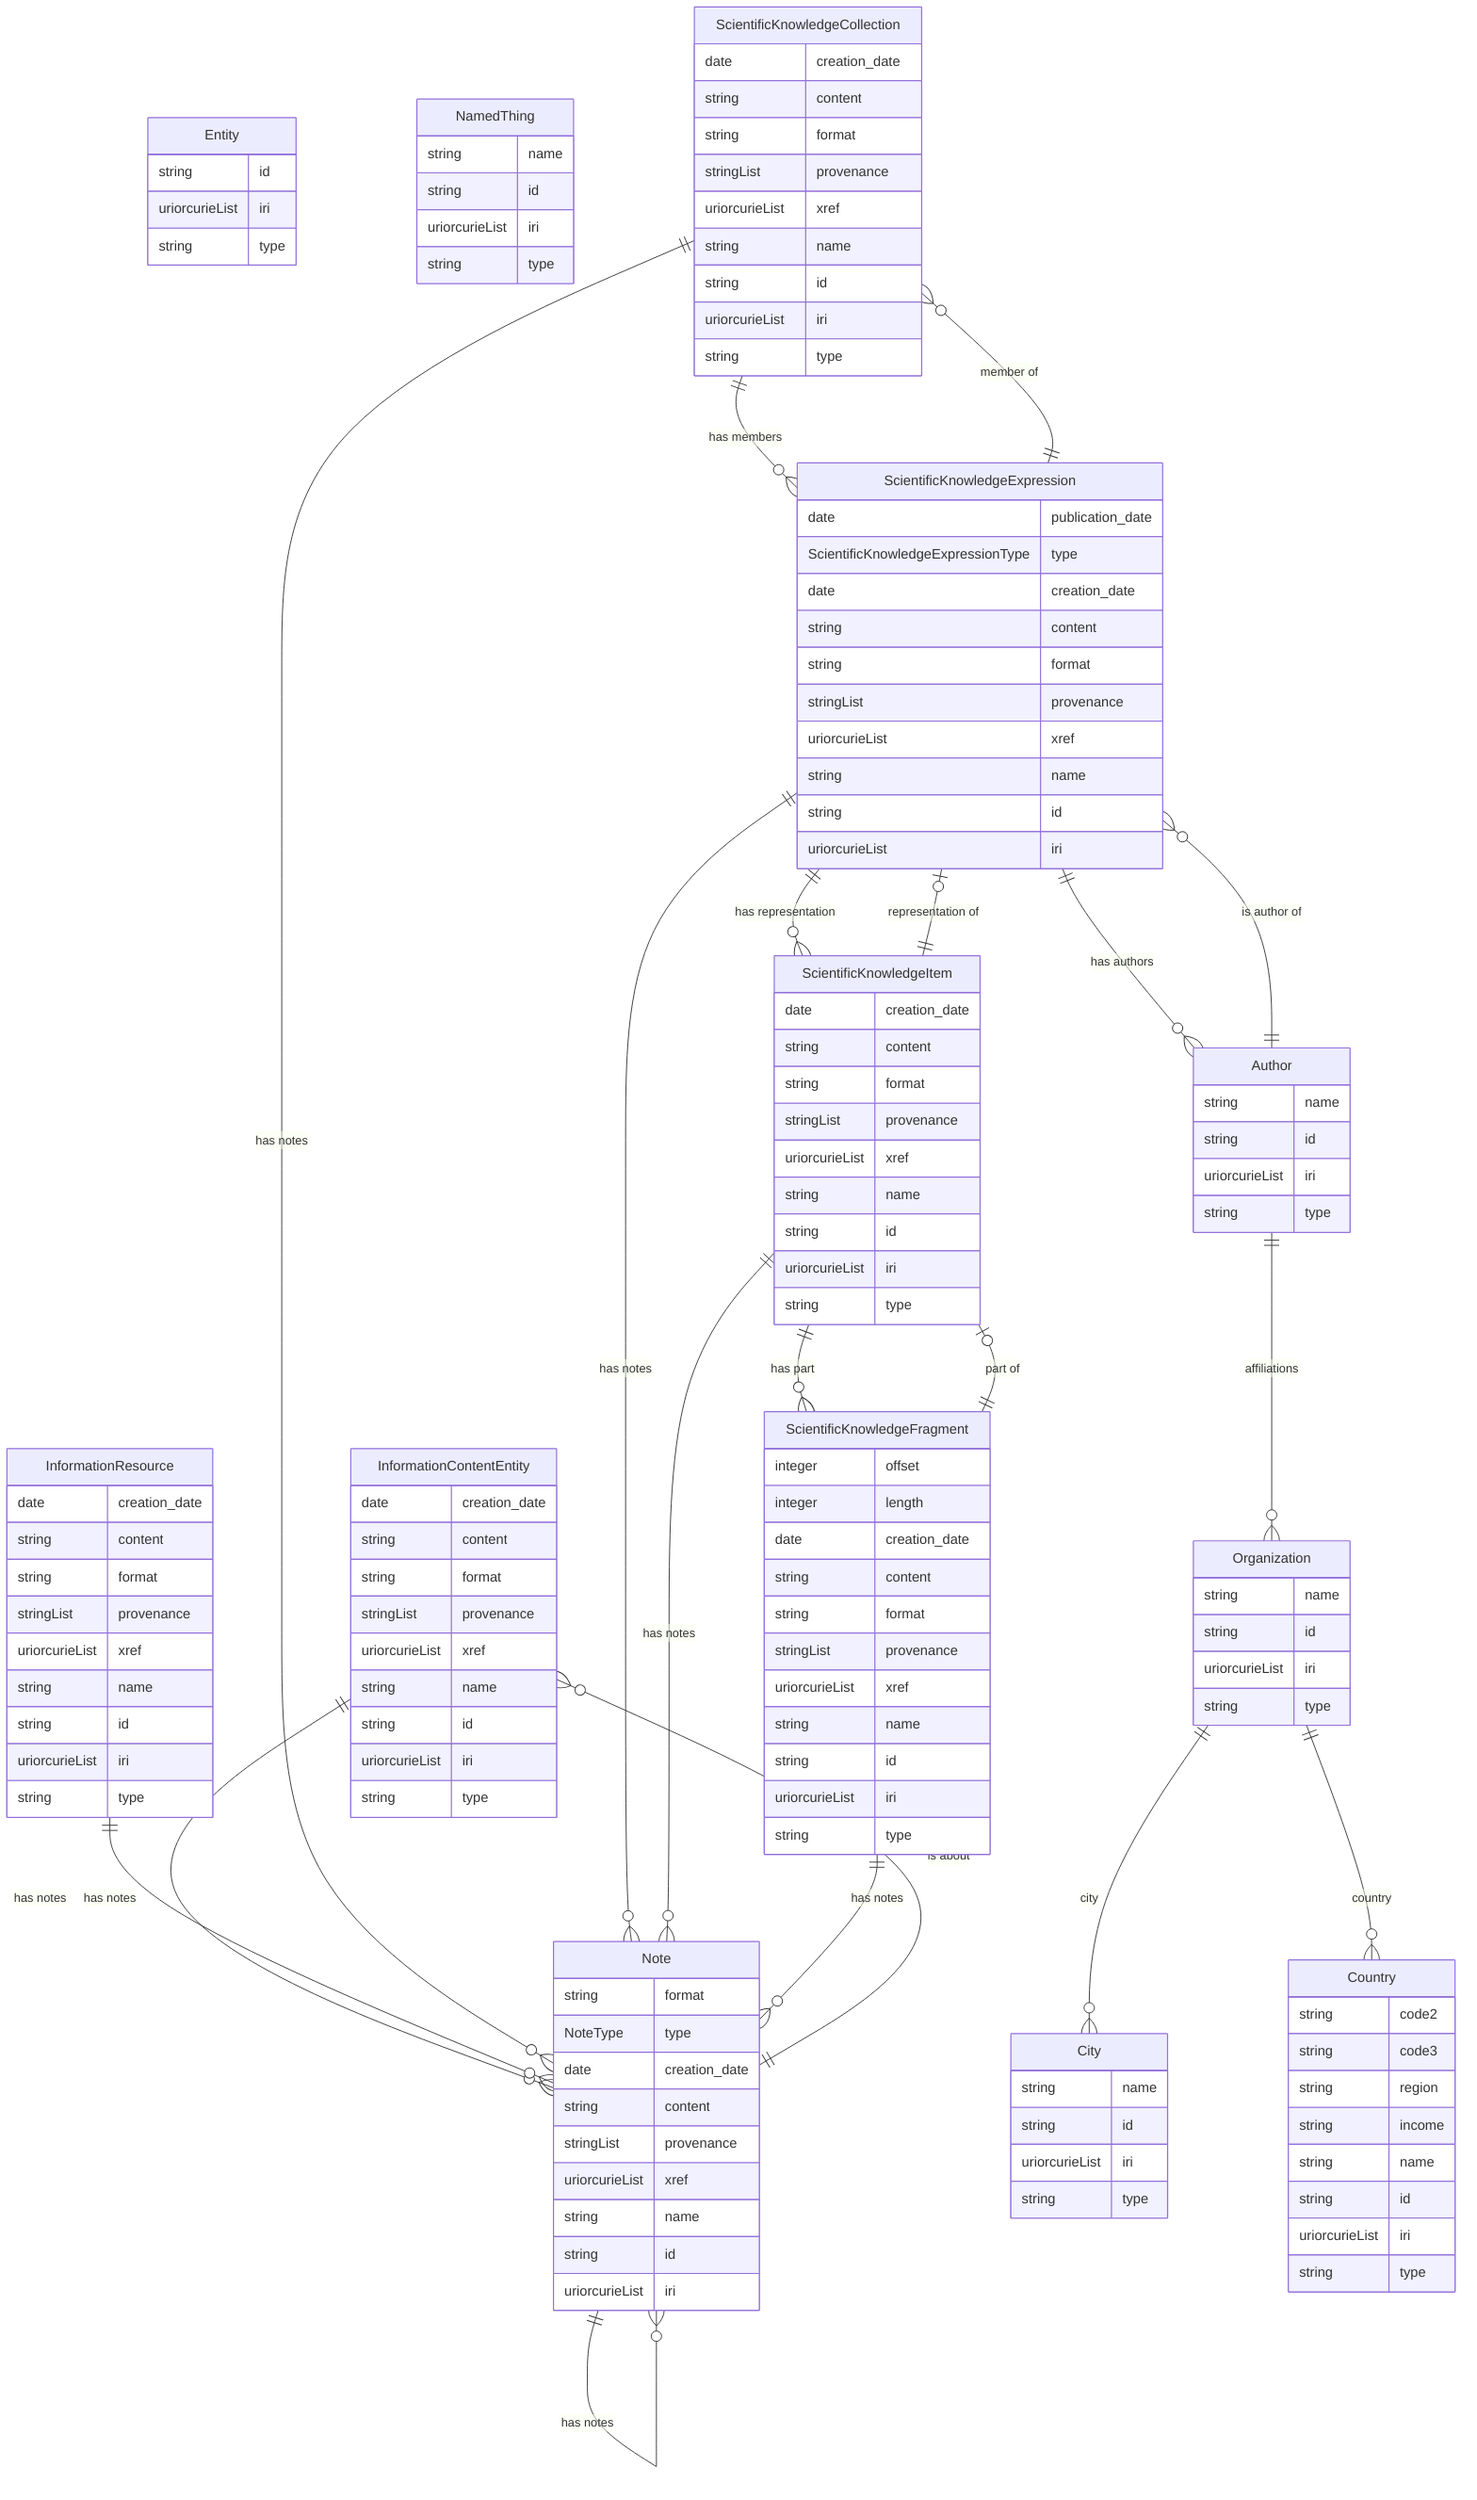 erDiagram
Entity {
    string id  
    uriorcurieList iri  
    string type  
}
NamedThing {
    string name  
    string id  
    uriorcurieList iri  
    string type  
}
InformationContentEntity {
    date creation_date  
    string content  
    string format  
    stringList provenance  
    uriorcurieList xref  
    string name  
    string id  
    uriorcurieList iri  
    string type  
}
InformationResource {
    date creation_date  
    string content  
    string format  
    stringList provenance  
    uriorcurieList xref  
    string name  
    string id  
    uriorcurieList iri  
    string type  
}
ScientificKnowledgeCollection {
    date creation_date  
    string content  
    string format  
    stringList provenance  
    uriorcurieList xref  
    string name  
    string id  
    uriorcurieList iri  
    string type  
}
ScientificKnowledgeExpression {
    date publication_date  
    ScientificKnowledgeExpressionType type  
    date creation_date  
    string content  
    string format  
    stringList provenance  
    uriorcurieList xref  
    string name  
    string id  
    uriorcurieList iri  
}
ScientificKnowledgeItem {
    date creation_date  
    string content  
    string format  
    stringList provenance  
    uriorcurieList xref  
    string name  
    string id  
    uriorcurieList iri  
    string type  
}
ScientificKnowledgeFragment {
    integer offset  
    integer length  
    date creation_date  
    string content  
    string format  
    stringList provenance  
    uriorcurieList xref  
    string name  
    string id  
    uriorcurieList iri  
    string type  
}
Note {
    string format  
    NoteType type  
    date creation_date  
    string content  
    stringList provenance  
    uriorcurieList xref  
    string name  
    string id  
    uriorcurieList iri  
}
Author {
    string name  
    string id  
    uriorcurieList iri  
    string type  
}
Organization {
    string name  
    string id  
    uriorcurieList iri  
    string type  
}
City {
    string name  
    string id  
    uriorcurieList iri  
    string type  
}
Country {
    string code2  
    string code3  
    string region  
    string income  
    string name  
    string id  
    uriorcurieList iri  
    string type  
}

InformationContentEntity ||--}o Note : "has notes"
InformationResource ||--}o Note : "has notes"
ScientificKnowledgeCollection ||--}o ScientificKnowledgeExpression : "has members"
ScientificKnowledgeCollection ||--}o Note : "has notes"
ScientificKnowledgeExpression ||--}o ScientificKnowledgeItem : "has representation"
ScientificKnowledgeExpression ||--}o ScientificKnowledgeCollection : "member of"
ScientificKnowledgeExpression ||--}o Author : "has authors"
ScientificKnowledgeExpression ||--}o Note : "has notes"
ScientificKnowledgeItem ||--|o ScientificKnowledgeExpression : "representation of"
ScientificKnowledgeItem ||--}o ScientificKnowledgeFragment : "has part"
ScientificKnowledgeItem ||--}o Note : "has notes"
ScientificKnowledgeFragment ||--|o ScientificKnowledgeItem : "part of"
ScientificKnowledgeFragment ||--}o Note : "has notes"
Note ||--}o InformationContentEntity : "is about"
Note ||--}o Note : "has notes"
Author ||--}o Organization : "affiliations"
Author ||--}o ScientificKnowledgeExpression : "is author of"
Organization ||--}o City : "city"
Organization ||--}o Country : "country"